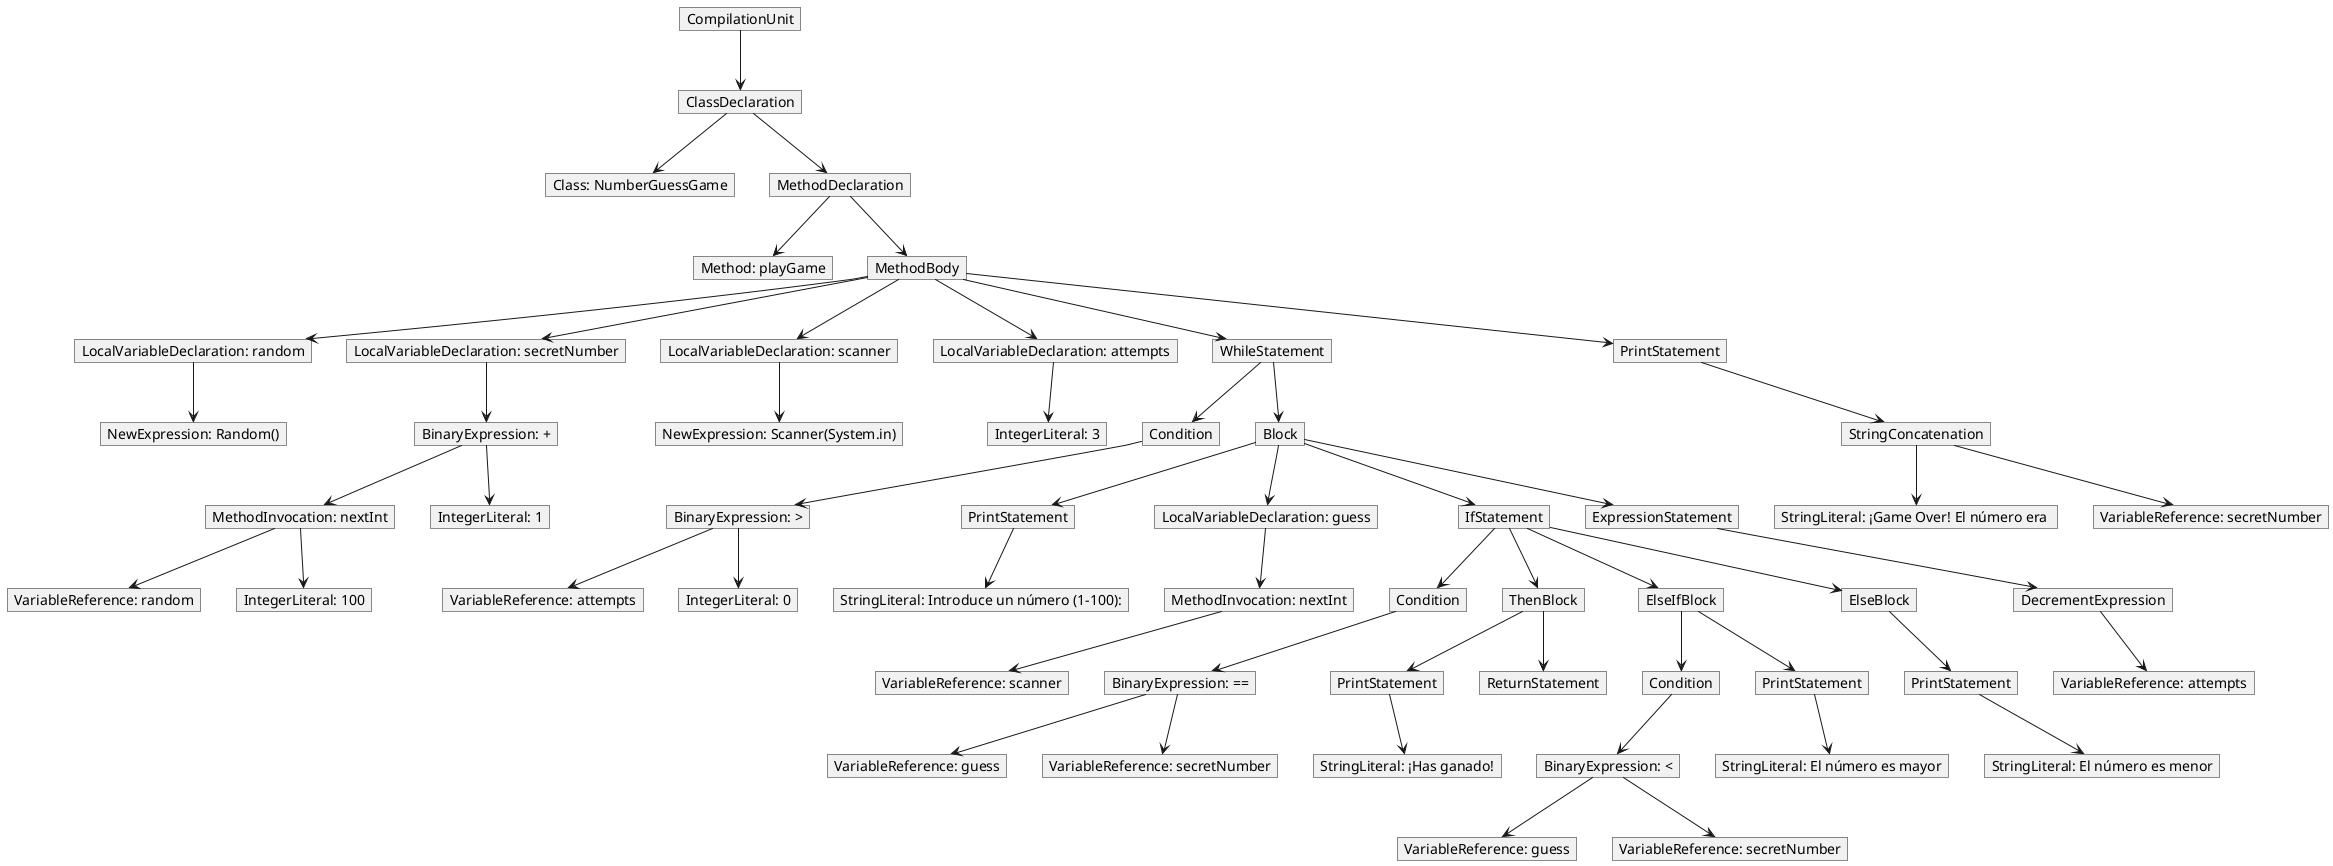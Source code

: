 @startuml
hide empty members

object "CompilationUnit" as cu
object "ClassDeclaration" as cd
object "Class: NumberGuessGame" as c
object "MethodDeclaration" as md
object "Method: playGame" as m
object "MethodBody" as mb

object "LocalVariableDeclaration: random" as var1
object "NewExpression: Random()" as new1

object "LocalVariableDeclaration: secretNumber" as var2
object "BinaryExpression: +" as add1
object "MethodInvocation: nextInt" as mi1
object "VariableReference: random" as randRef1
object "IntegerLiteral: 100" as int1
object "IntegerLiteral: 1" as int2

object "LocalVariableDeclaration: scanner" as var3
object "NewExpression: Scanner(System.in)" as new2

object "LocalVariableDeclaration: attempts" as var4
object "IntegerLiteral: 3" as int3

object "WhileStatement" as ws
object "Condition" as wcond
object "BinaryExpression: >" as gt
object "VariableReference: attempts" as attRef1
object "IntegerLiteral: 0" as int4

object "Block" as wb
object "PrintStatement" as ps1
object "StringLiteral: Introduce un número (1-100):" as str1

object "LocalVariableDeclaration: guess" as var5
object "MethodInvocation: nextInt" as mi2
object "VariableReference: scanner" as scanRef1

object "IfStatement" as ifs
object "Condition" as ifcond
object "BinaryExpression: ==" as eq
object "VariableReference: guess" as guessRef1
object "VariableReference: secretNumber" as secRef1

object "ThenBlock" as tb
object "PrintStatement" as ps2
object "StringLiteral: ¡Has ganado!" as str2
object "ReturnStatement" as ret

object "ElseIfBlock" as eib
object "Condition" as eibcond
object "BinaryExpression: <" as lt
object "VariableReference: guess" as guessRef2
object "VariableReference: secretNumber" as secRef2
object "PrintStatement" as ps3
object "StringLiteral: El número es mayor" as str3

object "ElseBlock" as eb
object "PrintStatement" as ps4
object "StringLiteral: El número es menor" as str4

object "ExpressionStatement" as es
object "DecrementExpression" as dec
object "VariableReference: attempts" as attRef2

object "PrintStatement" as ps5
object "StringConcatenation" as concat
object "StringLiteral: ¡Game Over! El número era " as str5
object "VariableReference: secretNumber" as secRef3

cu --> cd
cd --> c
cd --> md
md --> m
md --> mb

mb --> var1
var1 --> new1

mb --> var2
var2 --> add1
add1 --> mi1
mi1 --> randRef1
mi1 --> int1
add1 --> int2

mb --> var3
var3 --> new2

mb --> var4
var4 --> int3

mb --> ws
ws --> wcond
wcond --> gt
gt --> attRef1
gt --> int4

ws --> wb
wb --> ps1
ps1 --> str1

wb --> var5
var5 --> mi2
mi2 --> scanRef1

wb --> ifs
ifs --> ifcond
ifcond --> eq
eq --> guessRef1
eq --> secRef1

ifs --> tb
tb --> ps2
ps2 --> str2
tb --> ret

ifs --> eib
eib --> eibcond
eibcond --> lt
lt --> guessRef2
lt --> secRef2
eib --> ps3
ps3 --> str3

ifs --> eb
eb --> ps4
ps4 --> str4

wb --> es
es --> dec
dec --> attRef2

mb --> ps5
ps5 --> concat
concat --> str5
concat --> secRef3

@enduml